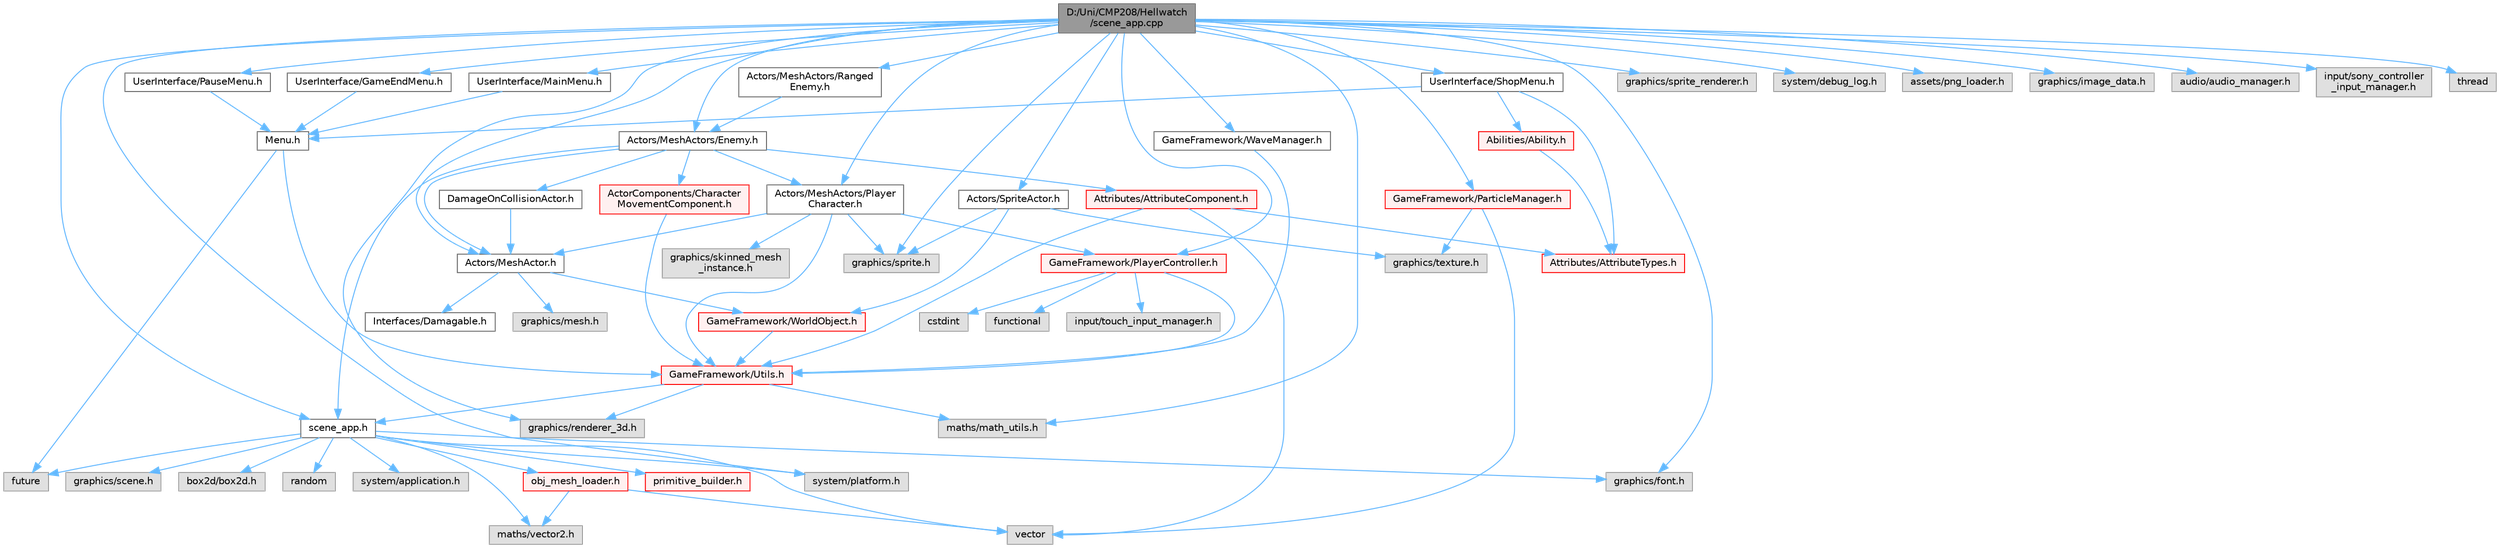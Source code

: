 digraph "D:/Uni/CMP208/Hellwatch/scene_app.cpp"
{
 // LATEX_PDF_SIZE
  bgcolor="transparent";
  edge [fontname=Helvetica,fontsize=10,labelfontname=Helvetica,labelfontsize=10];
  node [fontname=Helvetica,fontsize=10,shape=box,height=0.2,width=0.4];
  Node1 [label="D:/Uni/CMP208/Hellwatch\l/scene_app.cpp",height=0.2,width=0.4,color="gray40", fillcolor="grey60", style="filled", fontcolor="black",tooltip=" "];
  Node1 -> Node2 [color="steelblue1",style="solid"];
  Node2 [label="scene_app.h",height=0.2,width=0.4,color="grey40", fillcolor="white", style="filled",URL="$scene__app_8h.html",tooltip=" "];
  Node2 -> Node3 [color="steelblue1",style="solid"];
  Node3 [label="system/application.h",height=0.2,width=0.4,color="grey60", fillcolor="#E0E0E0", style="filled",tooltip=" "];
  Node2 -> Node4 [color="steelblue1",style="solid"];
  Node4 [label="maths/vector2.h",height=0.2,width=0.4,color="grey60", fillcolor="#E0E0E0", style="filled",tooltip=" "];
  Node2 -> Node5 [color="steelblue1",style="solid"];
  Node5 [label="primitive_builder.h",height=0.2,width=0.4,color="red", fillcolor="#FFF0F0", style="filled",URL="$primitive__builder_8h.html",tooltip=" "];
  Node2 -> Node9 [color="steelblue1",style="solid"];
  Node9 [label="graphics/scene.h",height=0.2,width=0.4,color="grey60", fillcolor="#E0E0E0", style="filled",tooltip=" "];
  Node2 -> Node10 [color="steelblue1",style="solid"];
  Node10 [label="box2d/box2d.h",height=0.2,width=0.4,color="grey60", fillcolor="#E0E0E0", style="filled",tooltip=" "];
  Node2 -> Node11 [color="steelblue1",style="solid"];
  Node11 [label="system/platform.h",height=0.2,width=0.4,color="grey60", fillcolor="#E0E0E0", style="filled",tooltip=" "];
  Node2 -> Node12 [color="steelblue1",style="solid"];
  Node12 [label="obj_mesh_loader.h",height=0.2,width=0.4,color="red", fillcolor="#FFF0F0", style="filled",URL="$obj__mesh__loader_8h.html",tooltip=" "];
  Node12 -> Node16 [color="steelblue1",style="solid"];
  Node16 [label="vector",height=0.2,width=0.4,color="grey60", fillcolor="#E0E0E0", style="filled",tooltip=" "];
  Node12 -> Node4 [color="steelblue1",style="solid"];
  Node2 -> Node17 [color="steelblue1",style="solid"];
  Node17 [label="graphics/font.h",height=0.2,width=0.4,color="grey60", fillcolor="#E0E0E0", style="filled",tooltip=" "];
  Node2 -> Node16 [color="steelblue1",style="solid"];
  Node2 -> Node18 [color="steelblue1",style="solid"];
  Node18 [label="future",height=0.2,width=0.4,color="grey60", fillcolor="#E0E0E0", style="filled",tooltip=" "];
  Node2 -> Node19 [color="steelblue1",style="solid"];
  Node19 [label="random",height=0.2,width=0.4,color="grey60", fillcolor="#E0E0E0", style="filled",tooltip=" "];
  Node1 -> Node11 [color="steelblue1",style="solid"];
  Node1 -> Node20 [color="steelblue1",style="solid"];
  Node20 [label="graphics/sprite_renderer.h",height=0.2,width=0.4,color="grey60", fillcolor="#E0E0E0", style="filled",tooltip=" "];
  Node1 -> Node17 [color="steelblue1",style="solid"];
  Node1 -> Node21 [color="steelblue1",style="solid"];
  Node21 [label="system/debug_log.h",height=0.2,width=0.4,color="grey60", fillcolor="#E0E0E0", style="filled",tooltip=" "];
  Node1 -> Node22 [color="steelblue1",style="solid"];
  Node22 [label="graphics/renderer_3d.h",height=0.2,width=0.4,color="grey60", fillcolor="#E0E0E0", style="filled",tooltip=" "];
  Node1 -> Node23 [color="steelblue1",style="solid"];
  Node23 [label="maths/math_utils.h",height=0.2,width=0.4,color="grey60", fillcolor="#E0E0E0", style="filled",tooltip=" "];
  Node1 -> Node24 [color="steelblue1",style="solid"];
  Node24 [label="graphics/sprite.h",height=0.2,width=0.4,color="grey60", fillcolor="#E0E0E0", style="filled",tooltip=" "];
  Node1 -> Node25 [color="steelblue1",style="solid"];
  Node25 [label="assets/png_loader.h",height=0.2,width=0.4,color="grey60", fillcolor="#E0E0E0", style="filled",tooltip=" "];
  Node1 -> Node26 [color="steelblue1",style="solid"];
  Node26 [label="graphics/image_data.h",height=0.2,width=0.4,color="grey60", fillcolor="#E0E0E0", style="filled",tooltip=" "];
  Node1 -> Node27 [color="steelblue1",style="solid"];
  Node27 [label="audio/audio_manager.h",height=0.2,width=0.4,color="grey60", fillcolor="#E0E0E0", style="filled",tooltip=" "];
  Node1 -> Node28 [color="steelblue1",style="solid"];
  Node28 [label="input/sony_controller\l_input_manager.h",height=0.2,width=0.4,color="grey60", fillcolor="#E0E0E0", style="filled",tooltip=" "];
  Node1 -> Node29 [color="steelblue1",style="solid"];
  Node29 [label="UserInterface/MainMenu.h",height=0.2,width=0.4,color="grey40", fillcolor="white", style="filled",URL="$_main_menu_8h.html",tooltip=" "];
  Node29 -> Node30 [color="steelblue1",style="solid"];
  Node30 [label="Menu.h",height=0.2,width=0.4,color="grey40", fillcolor="white", style="filled",URL="$_menu_8h.html",tooltip=" "];
  Node30 -> Node31 [color="steelblue1",style="solid"];
  Node31 [label="GameFramework/Utils.h",height=0.2,width=0.4,color="red", fillcolor="#FFF0F0", style="filled",URL="$_utils_8h.html",tooltip=" "];
  Node31 -> Node22 [color="steelblue1",style="solid"];
  Node31 -> Node2 [color="steelblue1",style="solid"];
  Node31 -> Node23 [color="steelblue1",style="solid"];
  Node30 -> Node18 [color="steelblue1",style="solid"];
  Node1 -> Node34 [color="steelblue1",style="solid"];
  Node34 [label="UserInterface/ShopMenu.h",height=0.2,width=0.4,color="grey40", fillcolor="white", style="filled",URL="$_shop_menu_8h.html",tooltip=" "];
  Node34 -> Node30 [color="steelblue1",style="solid"];
  Node34 -> Node35 [color="steelblue1",style="solid"];
  Node35 [label="Attributes/AttributeTypes.h",height=0.2,width=0.4,color="red", fillcolor="#FFF0F0", style="filled",URL="$_attribute_types_8h.html",tooltip=" "];
  Node34 -> Node36 [color="steelblue1",style="solid"];
  Node36 [label="Abilities/Ability.h",height=0.2,width=0.4,color="red", fillcolor="#FFF0F0", style="filled",URL="$_ability_8h.html",tooltip=" "];
  Node36 -> Node35 [color="steelblue1",style="solid"];
  Node1 -> Node38 [color="steelblue1",style="solid"];
  Node38 [label="UserInterface/PauseMenu.h",height=0.2,width=0.4,color="grey40", fillcolor="white", style="filled",URL="$_pause_menu_8h.html",tooltip=" "];
  Node38 -> Node30 [color="steelblue1",style="solid"];
  Node1 -> Node39 [color="steelblue1",style="solid"];
  Node39 [label="UserInterface/GameEndMenu.h",height=0.2,width=0.4,color="grey40", fillcolor="white", style="filled",URL="$_game_end_menu_8h.html",tooltip=" "];
  Node39 -> Node30 [color="steelblue1",style="solid"];
  Node1 -> Node40 [color="steelblue1",style="solid"];
  Node40 [label="Actors/MeshActors/Player\lCharacter.h",height=0.2,width=0.4,color="grey40", fillcolor="white", style="filled",URL="$_player_character_8h.html",tooltip=" "];
  Node40 -> Node41 [color="steelblue1",style="solid"];
  Node41 [label="Actors/MeshActor.h",height=0.2,width=0.4,color="grey40", fillcolor="white", style="filled",URL="$_mesh_actor_8h.html",tooltip=" "];
  Node41 -> Node42 [color="steelblue1",style="solid"];
  Node42 [label="GameFramework/WorldObject.h",height=0.2,width=0.4,color="red", fillcolor="#FFF0F0", style="filled",URL="$_world_object_8h.html",tooltip=" "];
  Node42 -> Node31 [color="steelblue1",style="solid"];
  Node41 -> Node45 [color="steelblue1",style="solid"];
  Node45 [label="graphics/mesh.h",height=0.2,width=0.4,color="grey60", fillcolor="#E0E0E0", style="filled",tooltip=" "];
  Node41 -> Node46 [color="steelblue1",style="solid"];
  Node46 [label="Interfaces/Damagable.h",height=0.2,width=0.4,color="grey40", fillcolor="white", style="filled",URL="$_damagable_8h.html",tooltip=" "];
  Node40 -> Node47 [color="steelblue1",style="solid"];
  Node47 [label="GameFramework/PlayerController.h",height=0.2,width=0.4,color="red", fillcolor="#FFF0F0", style="filled",URL="$_player_controller_8h.html",tooltip=" "];
  Node47 -> Node48 [color="steelblue1",style="solid"];
  Node48 [label="cstdint",height=0.2,width=0.4,color="grey60", fillcolor="#E0E0E0", style="filled",tooltip=" "];
  Node47 -> Node49 [color="steelblue1",style="solid"];
  Node49 [label="functional",height=0.2,width=0.4,color="grey60", fillcolor="#E0E0E0", style="filled",tooltip=" "];
  Node47 -> Node50 [color="steelblue1",style="solid"];
  Node50 [label="input/touch_input_manager.h",height=0.2,width=0.4,color="grey60", fillcolor="#E0E0E0", style="filled",tooltip=" "];
  Node47 -> Node31 [color="steelblue1",style="solid"];
  Node40 -> Node52 [color="steelblue1",style="solid"];
  Node52 [label="graphics/skinned_mesh\l_instance.h",height=0.2,width=0.4,color="grey60", fillcolor="#E0E0E0", style="filled",tooltip=" "];
  Node40 -> Node31 [color="steelblue1",style="solid"];
  Node40 -> Node24 [color="steelblue1",style="solid"];
  Node1 -> Node53 [color="steelblue1",style="solid"];
  Node53 [label="Actors/SpriteActor.h",height=0.2,width=0.4,color="grey40", fillcolor="white", style="filled",URL="$_sprite_actor_8h.html",tooltip=" "];
  Node53 -> Node42 [color="steelblue1",style="solid"];
  Node53 -> Node24 [color="steelblue1",style="solid"];
  Node53 -> Node54 [color="steelblue1",style="solid"];
  Node54 [label="graphics/texture.h",height=0.2,width=0.4,color="grey60", fillcolor="#E0E0E0", style="filled",tooltip=" "];
  Node1 -> Node55 [color="steelblue1",style="solid"];
  Node55 [label="Actors/MeshActors/Enemy.h",height=0.2,width=0.4,color="grey40", fillcolor="white", style="filled",URL="$_enemy_8h.html",tooltip=" "];
  Node55 -> Node41 [color="steelblue1",style="solid"];
  Node55 -> Node56 [color="steelblue1",style="solid"];
  Node56 [label="Attributes/AttributeComponent.h",height=0.2,width=0.4,color="red", fillcolor="#FFF0F0", style="filled",URL="$_attribute_component_8h.html",tooltip=" "];
  Node56 -> Node31 [color="steelblue1",style="solid"];
  Node56 -> Node35 [color="steelblue1",style="solid"];
  Node56 -> Node16 [color="steelblue1",style="solid"];
  Node55 -> Node58 [color="steelblue1",style="solid"];
  Node58 [label="ActorComponents/Character\lMovementComponent.h",height=0.2,width=0.4,color="red", fillcolor="#FFF0F0", style="filled",URL="$_character_movement_component_8h.html",tooltip=" "];
  Node58 -> Node31 [color="steelblue1",style="solid"];
  Node55 -> Node40 [color="steelblue1",style="solid"];
  Node55 -> Node2 [color="steelblue1",style="solid"];
  Node55 -> Node59 [color="steelblue1",style="solid"];
  Node59 [label="DamageOnCollisionActor.h",height=0.2,width=0.4,color="grey40", fillcolor="white", style="filled",URL="$_damage_on_collision_actor_8h.html",tooltip=" "];
  Node59 -> Node41 [color="steelblue1",style="solid"];
  Node1 -> Node60 [color="steelblue1",style="solid"];
  Node60 [label="Actors/MeshActors/Ranged\lEnemy.h",height=0.2,width=0.4,color="grey40", fillcolor="white", style="filled",URL="$_ranged_enemy_8h.html",tooltip=" "];
  Node60 -> Node55 [color="steelblue1",style="solid"];
  Node1 -> Node41 [color="steelblue1",style="solid"];
  Node1 -> Node61 [color="steelblue1",style="solid"];
  Node61 [label="GameFramework/WaveManager.h",height=0.2,width=0.4,color="grey40", fillcolor="white", style="filled",URL="$_wave_manager_8h.html",tooltip=" "];
  Node61 -> Node31 [color="steelblue1",style="solid"];
  Node1 -> Node47 [color="steelblue1",style="solid"];
  Node1 -> Node62 [color="steelblue1",style="solid"];
  Node62 [label="thread",height=0.2,width=0.4,color="grey60", fillcolor="#E0E0E0", style="filled",tooltip=" "];
  Node1 -> Node63 [color="steelblue1",style="solid"];
  Node63 [label="GameFramework/ParticleManager.h",height=0.2,width=0.4,color="red", fillcolor="#FFF0F0", style="filled",URL="$_particle_manager_8h.html",tooltip=" "];
  Node63 -> Node16 [color="steelblue1",style="solid"];
  Node63 -> Node54 [color="steelblue1",style="solid"];
}
